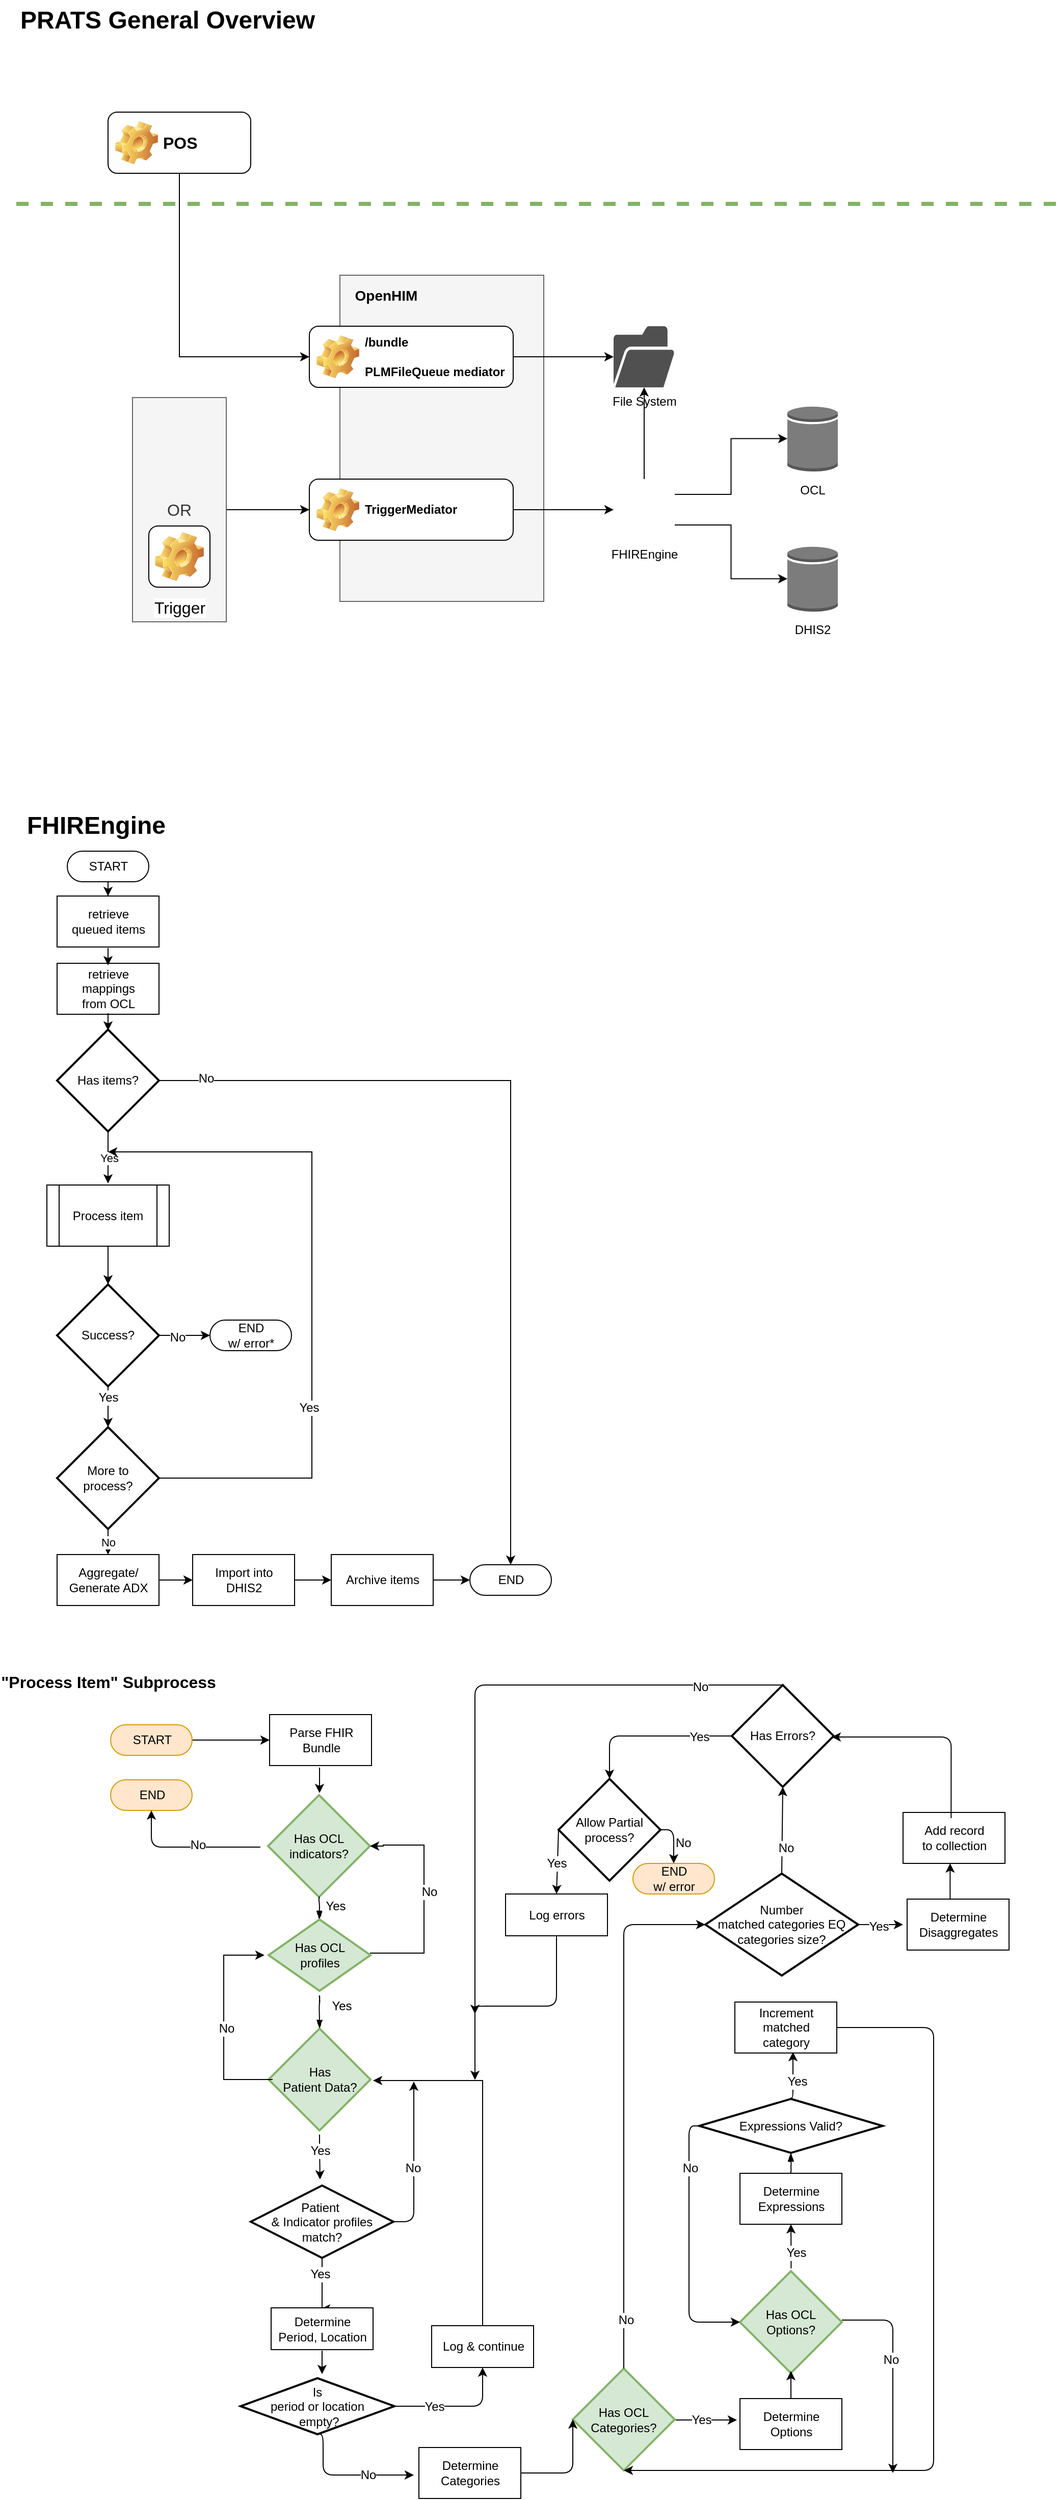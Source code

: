 <mxfile version="13.0.9" type="device"><diagram id="oeN7fhYB2D3eAJA1s5Ap" name="Page-1"><mxGraphModel dx="1186" dy="715" grid="1" gridSize="10" guides="1" tooltips="1" connect="1" arrows="1" fold="1" page="1" pageScale="1" pageWidth="1100" pageHeight="850" math="0" shadow="0"><root><mxCell id="0"/><mxCell id="1" parent="0"/><mxCell id="KAygSRF40r99ajZYAw9P-105" style="edgeStyle=orthogonalEdgeStyle;rounded=0;orthogonalLoop=1;jettySize=auto;html=1;entryX=0;entryY=0.5;entryDx=0;entryDy=0;strokeWidth=1;fontSize=16;" parent="1" source="KAygSRF40r99ajZYAw9P-101" target="KAygSRF40r99ajZYAw9P-11" edge="1"><mxGeometry relative="1" as="geometry"/></mxCell><mxCell id="KAygSRF40r99ajZYAw9P-101" value="OR" style="rounded=0;whiteSpace=wrap;html=1;fontSize=16;fillColor=#f5f5f5;strokeColor=#666666;fontColor=#333333;" parent="1" vertex="1"><mxGeometry x="154" y="470" width="92" height="220" as="geometry"/></mxCell><mxCell id="KAygSRF40r99ajZYAw9P-1" value="" style="endArrow=none;dashed=1;html=1;strokeWidth=4;fillColor=#d5e8d4;strokeColor=#82b366;" parent="1" edge="1"><mxGeometry width="50" height="50" relative="1" as="geometry"><mxPoint x="40" y="280" as="sourcePoint"/><mxPoint x="1060" y="280" as="targetPoint"/></mxGeometry></mxCell><mxCell id="KAygSRF40r99ajZYAw9P-106" style="edgeStyle=orthogonalEdgeStyle;rounded=0;orthogonalLoop=1;jettySize=auto;html=1;entryX=0;entryY=0.5;entryDx=0;entryDy=0;strokeWidth=1;fontSize=16;exitX=0.5;exitY=1;exitDx=0;exitDy=0;" parent="1" source="KAygSRF40r99ajZYAw9P-115" target="KAygSRF40r99ajZYAw9P-6" edge="1"><mxGeometry relative="1" as="geometry"><mxPoint x="200" y="230" as="sourcePoint"/></mxGeometry></mxCell><mxCell id="KAygSRF40r99ajZYAw9P-3" value="" style="rounded=0;whiteSpace=wrap;html=1;fillColor=#f5f5f5;strokeColor=#666666;fontColor=#333333;" parent="1" vertex="1"><mxGeometry x="357.5" y="350" width="200" height="320" as="geometry"/></mxCell><mxCell id="KAygSRF40r99ajZYAw9P-5" value="File System" style="pointerEvents=1;shadow=0;dashed=0;html=1;strokeColor=none;fillColor=#505050;labelPosition=center;verticalLabelPosition=bottom;verticalAlign=top;outlineConnect=0;align=center;shape=mxgraph.office.concepts.folder_open;" parent="1" vertex="1"><mxGeometry x="626" y="400" width="60" height="60" as="geometry"/></mxCell><mxCell id="KAygSRF40r99ajZYAw9P-107" style="edgeStyle=orthogonalEdgeStyle;rounded=0;orthogonalLoop=1;jettySize=auto;html=1;strokeWidth=1;fontSize=16;" parent="1" source="KAygSRF40r99ajZYAw9P-6" target="KAygSRF40r99ajZYAw9P-5" edge="1"><mxGeometry relative="1" as="geometry"/></mxCell><mxCell id="KAygSRF40r99ajZYAw9P-6" value="/bundle&lt;br&gt;&lt;br&gt;PLMFileQueue mediator&lt;br&gt;" style="label;whiteSpace=wrap;html=1;image=img/clipart/Gear_128x128.png" parent="1" vertex="1"><mxGeometry x="327.5" y="400" width="200" height="60" as="geometry"/></mxCell><mxCell id="KAygSRF40r99ajZYAw9P-10" value="&lt;b&gt;&lt;font style=&quot;font-size: 14px&quot;&gt;OpenHIM&lt;/font&gt;&lt;/b&gt;" style="text;html=1;strokeColor=none;fillColor=none;align=center;verticalAlign=middle;whiteSpace=wrap;rounded=0;" parent="1" vertex="1"><mxGeometry x="357.5" y="360" width="90" height="20" as="geometry"/></mxCell><mxCell id="KAygSRF40r99ajZYAw9P-108" style="edgeStyle=orthogonalEdgeStyle;rounded=0;orthogonalLoop=1;jettySize=auto;html=1;entryX=0;entryY=0.5;entryDx=0;entryDy=0;strokeWidth=1;fontSize=16;" parent="1" source="KAygSRF40r99ajZYAw9P-11" target="KAygSRF40r99ajZYAw9P-17" edge="1"><mxGeometry relative="1" as="geometry"/></mxCell><mxCell id="KAygSRF40r99ajZYAw9P-11" value="TriggerMediator" style="label;whiteSpace=wrap;html=1;image=img/clipart/Gear_128x128.png" parent="1" vertex="1"><mxGeometry x="327.5" y="550" width="200" height="60" as="geometry"/></mxCell><mxCell id="KAygSRF40r99ajZYAw9P-12" value="" style="shape=image;html=1;verticalAlign=top;verticalLabelPosition=bottom;labelBackgroundColor=#ffffff;imageAspect=0;aspect=fixed;image=https://cdn3.iconfinder.com/data/icons/faticons/32/user-01-128.png" parent="1" vertex="1"><mxGeometry x="170" y="490" width="60" height="60" as="geometry"/></mxCell><mxCell id="KAygSRF40r99ajZYAw9P-20" style="edgeStyle=orthogonalEdgeStyle;rounded=0;orthogonalLoop=1;jettySize=auto;html=1;entryX=0;entryY=0.5;entryDx=0;entryDy=0;entryPerimeter=0;strokeWidth=1;exitX=1;exitY=0.75;exitDx=0;exitDy=0;" parent="1" source="KAygSRF40r99ajZYAw9P-17" target="KAygSRF40r99ajZYAw9P-109" edge="1"><mxGeometry relative="1" as="geometry"><mxPoint x="746" y="640" as="targetPoint"/></mxGeometry></mxCell><mxCell id="KAygSRF40r99ajZYAw9P-21" style="edgeStyle=orthogonalEdgeStyle;rounded=0;orthogonalLoop=1;jettySize=auto;html=1;exitX=1;exitY=0.25;exitDx=0;exitDy=0;entryX=0;entryY=0.5;entryDx=0;entryDy=0;strokeWidth=1;entryPerimeter=0;" parent="1" source="KAygSRF40r99ajZYAw9P-17" target="KAygSRF40r99ajZYAw9P-110" edge="1"><mxGeometry relative="1" as="geometry"><mxPoint x="746" y="510" as="targetPoint"/></mxGeometry></mxCell><mxCell id="KAygSRF40r99ajZYAw9P-17" value="FHIREngine" style="shape=image;html=1;verticalAlign=top;verticalLabelPosition=bottom;labelBackgroundColor=#ffffff;imageAspect=0;aspect=fixed;image=https://cdn3.iconfinder.com/data/icons/file-extension-vol-1/48/Jar_file_extension_executable-128.png" parent="1" vertex="1"><mxGeometry x="626" y="550" width="60" height="60" as="geometry"/></mxCell><mxCell id="KAygSRF40r99ajZYAw9P-18" value="" style="endArrow=classic;html=1;strokeWidth=1;exitX=0.5;exitY=0;exitDx=0;exitDy=0;" parent="1" source="KAygSRF40r99ajZYAw9P-17" target="KAygSRF40r99ajZYAw9P-5" edge="1"><mxGeometry width="50" height="50" relative="1" as="geometry"><mxPoint x="636" y="790" as="sourcePoint"/><mxPoint x="686" y="740" as="targetPoint"/></mxGeometry></mxCell><mxCell id="KAygSRF40r99ajZYAw9P-22" value="FHIREngine" style="text;strokeColor=none;fillColor=none;html=1;fontSize=24;fontStyle=1;verticalAlign=middle;align=center;" parent="1" vertex="1"><mxGeometry x="67.5" y="870" width="100" height="40" as="geometry"/></mxCell><mxCell id="KAygSRF40r99ajZYAw9P-23" value="PRATS General Overview" style="text;strokeColor=none;fillColor=none;html=1;fontSize=24;fontStyle=1;verticalAlign=middle;align=center;" parent="1" vertex="1"><mxGeometry x="36" y="80" width="304" height="40" as="geometry"/></mxCell><mxCell id="KAygSRF40r99ajZYAw9P-27" value="END" style="html=1;dashed=0;whitespace=wrap;shape=mxgraph.dfd.start" parent="1" vertex="1"><mxGeometry x="485" y="1615" width="80" height="30" as="geometry"/></mxCell><mxCell id="KAygSRF40r99ajZYAw9P-32" style="edgeStyle=orthogonalEdgeStyle;rounded=0;orthogonalLoop=1;jettySize=auto;html=1;entryX=0.5;entryY=0;entryDx=0;entryDy=0;strokeWidth=1;" parent="1" source="KAygSRF40r99ajZYAw9P-28" target="KAygSRF40r99ajZYAw9P-29" edge="1"><mxGeometry relative="1" as="geometry"/></mxCell><mxCell id="KAygSRF40r99ajZYAw9P-28" value="START" style="html=1;dashed=0;whitespace=wrap;shape=mxgraph.dfd.start" parent="1" vertex="1"><mxGeometry x="90" y="915" width="80" height="30" as="geometry"/></mxCell><mxCell id="KAygSRF40r99ajZYAw9P-29" value="retrieve&lt;br&gt;queued items" style="html=1;dashed=0;whitespace=wrap;" parent="1" vertex="1"><mxGeometry x="80" y="959" width="100" height="50" as="geometry"/></mxCell><mxCell id="KAygSRF40r99ajZYAw9P-38" value="Yes" style="edgeStyle=orthogonalEdgeStyle;rounded=0;orthogonalLoop=1;jettySize=auto;html=1;strokeWidth=1;" parent="1" source="KAygSRF40r99ajZYAw9P-33" edge="1"><mxGeometry relative="1" as="geometry"><mxPoint x="130" y="1241" as="targetPoint"/></mxGeometry></mxCell><mxCell id="KAygSRF40r99ajZYAw9P-52" style="edgeStyle=orthogonalEdgeStyle;rounded=0;orthogonalLoop=1;jettySize=auto;html=1;entryX=0.5;entryY=0.5;entryDx=0;entryDy=-15;entryPerimeter=0;strokeWidth=1;" parent="1" source="KAygSRF40r99ajZYAw9P-33" target="KAygSRF40r99ajZYAw9P-27" edge="1"><mxGeometry relative="1" as="geometry"/></mxCell><mxCell id="KAygSRF40r99ajZYAw9P-53" value="No" style="text;html=1;resizable=0;points=[];align=center;verticalAlign=middle;labelBackgroundColor=#ffffff;" parent="KAygSRF40r99ajZYAw9P-52" vertex="1" connectable="0"><mxGeometry x="-0.888" y="2" relative="1" as="geometry"><mxPoint as="offset"/></mxGeometry></mxCell><mxCell id="KAygSRF40r99ajZYAw9P-33" value="Has items?" style="strokeWidth=2;html=1;shape=mxgraph.flowchart.decision;whiteSpace=wrap;" parent="1" vertex="1"><mxGeometry x="80" y="1090" width="100" height="100" as="geometry"/></mxCell><mxCell id="KAygSRF40r99ajZYAw9P-48" style="edgeStyle=orthogonalEdgeStyle;rounded=0;orthogonalLoop=1;jettySize=auto;html=1;entryX=0.5;entryY=0;entryDx=0;entryDy=0;entryPerimeter=0;strokeWidth=1;" parent="1" source="KAygSRF40r99ajZYAw9P-35" target="KAygSRF40r99ajZYAw9P-46" edge="1"><mxGeometry relative="1" as="geometry"/></mxCell><mxCell id="KAygSRF40r99ajZYAw9P-35" value="Process item" style="shape=process;whiteSpace=wrap;html=1;backgroundOutline=1;" parent="1" vertex="1"><mxGeometry x="70" y="1242.5" width="120" height="60" as="geometry"/></mxCell><mxCell id="KAygSRF40r99ajZYAw9P-50" style="edgeStyle=orthogonalEdgeStyle;rounded=0;orthogonalLoop=1;jettySize=auto;html=1;strokeWidth=1;" parent="1" source="KAygSRF40r99ajZYAw9P-45" edge="1"><mxGeometry relative="1" as="geometry"><mxPoint x="130" y="1210" as="targetPoint"/><Array as="points"><mxPoint x="330" y="1530"/><mxPoint x="330" y="1210"/></Array></mxGeometry></mxCell><mxCell id="KAygSRF40r99ajZYAw9P-57" value="Yes" style="text;html=1;resizable=0;points=[];align=center;verticalAlign=middle;labelBackgroundColor=#ffffff;" parent="KAygSRF40r99ajZYAw9P-50" vertex="1" connectable="0"><mxGeometry x="-0.561" y="69" relative="1" as="geometry"><mxPoint as="offset"/></mxGeometry></mxCell><mxCell id="KAygSRF40r99ajZYAw9P-60" value="No" style="edgeStyle=orthogonalEdgeStyle;rounded=0;orthogonalLoop=1;jettySize=auto;html=1;entryX=0.5;entryY=0;entryDx=0;entryDy=0;strokeWidth=1;" parent="1" source="KAygSRF40r99ajZYAw9P-45" target="KAygSRF40r99ajZYAw9P-59" edge="1"><mxGeometry relative="1" as="geometry"/></mxCell><mxCell id="KAygSRF40r99ajZYAw9P-45" value="More to&lt;br&gt;process?" style="strokeWidth=2;html=1;shape=mxgraph.flowchart.decision;whiteSpace=wrap;" parent="1" vertex="1"><mxGeometry x="80" y="1480" width="100" height="100" as="geometry"/></mxCell><mxCell id="KAygSRF40r99ajZYAw9P-49" style="edgeStyle=orthogonalEdgeStyle;rounded=0;orthogonalLoop=1;jettySize=auto;html=1;entryX=0.5;entryY=0;entryDx=0;entryDy=0;entryPerimeter=0;strokeWidth=1;" parent="1" source="KAygSRF40r99ajZYAw9P-46" target="KAygSRF40r99ajZYAw9P-45" edge="1"><mxGeometry relative="1" as="geometry"/></mxCell><mxCell id="KAygSRF40r99ajZYAw9P-51" value="Yes" style="text;html=1;resizable=0;points=[];align=center;verticalAlign=middle;labelBackgroundColor=#ffffff;" parent="KAygSRF40r99ajZYAw9P-49" vertex="1" connectable="0"><mxGeometry x="-0.45" relative="1" as="geometry"><mxPoint as="offset"/></mxGeometry></mxCell><mxCell id="KAygSRF40r99ajZYAw9P-55" style="edgeStyle=orthogonalEdgeStyle;rounded=0;orthogonalLoop=1;jettySize=auto;html=1;strokeWidth=1;entryX=0;entryY=0.5;entryDx=0;entryDy=0;entryPerimeter=0;" parent="1" source="KAygSRF40r99ajZYAw9P-46" target="KAygSRF40r99ajZYAw9P-54" edge="1"><mxGeometry relative="1" as="geometry"><mxPoint x="210" y="1390" as="targetPoint"/></mxGeometry></mxCell><mxCell id="KAygSRF40r99ajZYAw9P-56" value="No" style="text;html=1;resizable=0;points=[];align=center;verticalAlign=middle;labelBackgroundColor=#ffffff;" parent="KAygSRF40r99ajZYAw9P-55" vertex="1" connectable="0"><mxGeometry x="-0.3" y="-2" relative="1" as="geometry"><mxPoint as="offset"/></mxGeometry></mxCell><mxCell id="KAygSRF40r99ajZYAw9P-46" value="Success?" style="strokeWidth=2;html=1;shape=mxgraph.flowchart.decision;whiteSpace=wrap;" parent="1" vertex="1"><mxGeometry x="80" y="1340" width="100" height="100" as="geometry"/></mxCell><mxCell id="KAygSRF40r99ajZYAw9P-54" value="END&lt;br&gt;w/ error*&lt;br&gt;" style="html=1;dashed=0;whitespace=wrap;shape=mxgraph.dfd.start" parent="1" vertex="1"><mxGeometry x="230" y="1375" width="80" height="30" as="geometry"/></mxCell><mxCell id="KAygSRF40r99ajZYAw9P-63" style="edgeStyle=orthogonalEdgeStyle;rounded=0;orthogonalLoop=1;jettySize=auto;html=1;entryX=0;entryY=0.5;entryDx=0;entryDy=0;strokeWidth=1;" parent="1" source="KAygSRF40r99ajZYAw9P-59" target="KAygSRF40r99ajZYAw9P-62" edge="1"><mxGeometry relative="1" as="geometry"/></mxCell><mxCell id="KAygSRF40r99ajZYAw9P-59" value="Aggregate/&lt;br&gt;Generate ADX&lt;br&gt;" style="html=1;dashed=0;whitespace=wrap;" parent="1" vertex="1"><mxGeometry x="80" y="1605" width="100" height="50" as="geometry"/></mxCell><mxCell id="KAygSRF40r99ajZYAw9P-66" style="edgeStyle=orthogonalEdgeStyle;rounded=0;orthogonalLoop=1;jettySize=auto;html=1;entryX=0;entryY=0.5;entryDx=0;entryDy=0;strokeWidth=1;" parent="1" source="KAygSRF40r99ajZYAw9P-62" target="KAygSRF40r99ajZYAw9P-65" edge="1"><mxGeometry relative="1" as="geometry"/></mxCell><mxCell id="KAygSRF40r99ajZYAw9P-62" value="Import into&lt;br&gt;DHIS2&lt;br&gt;" style="html=1;dashed=0;whitespace=wrap;" parent="1" vertex="1"><mxGeometry x="213" y="1605" width="100" height="50" as="geometry"/></mxCell><mxCell id="KAygSRF40r99ajZYAw9P-67" style="edgeStyle=orthogonalEdgeStyle;rounded=0;orthogonalLoop=1;jettySize=auto;html=1;entryX=0;entryY=0.5;entryDx=0;entryDy=0;entryPerimeter=0;strokeWidth=1;" parent="1" source="KAygSRF40r99ajZYAw9P-65" target="KAygSRF40r99ajZYAw9P-27" edge="1"><mxGeometry relative="1" as="geometry"/></mxCell><mxCell id="KAygSRF40r99ajZYAw9P-65" value="Archive items&lt;br&gt;" style="html=1;dashed=0;whitespace=wrap;" parent="1" vertex="1"><mxGeometry x="349" y="1605" width="100" height="50" as="geometry"/></mxCell><mxCell id="KAygSRF40r99ajZYAw9P-100" value="Trigger" style="icon;html=1;image=img/clipart/Gear_128x128.png;fontSize=16;" parent="1" vertex="1"><mxGeometry x="170" y="596" width="60" height="60" as="geometry"/></mxCell><mxCell id="KAygSRF40r99ajZYAw9P-109" value="&lt;font style=&quot;font-size: 12px&quot;&gt;DHIS2&lt;/font&gt;" style="outlineConnect=0;dashed=0;verticalLabelPosition=bottom;verticalAlign=top;align=center;html=1;shape=mxgraph.aws3.generic_database;fillColor=#7D7C7C;gradientColor=none;fontSize=16;" parent="1" vertex="1"><mxGeometry x="796.5" y="615.5" width="49.5" height="64.5" as="geometry"/></mxCell><mxCell id="KAygSRF40r99ajZYAw9P-110" value="&lt;font style=&quot;font-size: 12px&quot;&gt;OCL&lt;/font&gt;" style="outlineConnect=0;dashed=0;verticalLabelPosition=bottom;verticalAlign=top;align=center;html=1;shape=mxgraph.aws3.generic_database;fillColor=#7D7C7C;gradientColor=none;fontSize=16;" parent="1" vertex="1"><mxGeometry x="796.5" y="478" width="49.5" height="64.5" as="geometry"/></mxCell><mxCell id="KAygSRF40r99ajZYAw9P-115" value="POS" style="label;whiteSpace=wrap;html=1;image=img/clipart/Gear_128x128.png;fontSize=16;" parent="1" vertex="1"><mxGeometry x="130" y="190" width="140" height="60" as="geometry"/></mxCell><mxCell id="0KThRgGNE-55aabOcguZ-1" value="retrieve &lt;br&gt;mappings &lt;br&gt;from OCL" style="html=1;dashed=0;whitespace=wrap;" parent="1" vertex="1"><mxGeometry x="80" y="1025" width="100" height="50" as="geometry"/></mxCell><mxCell id="0KThRgGNE-55aabOcguZ-2" style="edgeStyle=orthogonalEdgeStyle;rounded=0;orthogonalLoop=1;jettySize=auto;html=1;entryX=0.5;entryY=0;entryDx=0;entryDy=0;strokeWidth=1;" parent="1" edge="1"><mxGeometry relative="1" as="geometry"><mxPoint x="130" y="1010" as="sourcePoint"/><mxPoint x="130" y="1027" as="targetPoint"/></mxGeometry></mxCell><mxCell id="0KThRgGNE-55aabOcguZ-8" style="edgeStyle=orthogonalEdgeStyle;rounded=0;orthogonalLoop=1;jettySize=auto;html=1;entryX=0.5;entryY=0;entryDx=0;entryDy=0;strokeWidth=1;" parent="1" edge="1"><mxGeometry relative="1" as="geometry"><mxPoint x="130" y="1074" as="sourcePoint"/><mxPoint x="130" y="1091" as="targetPoint"/></mxGeometry></mxCell><mxCell id="0KThRgGNE-55aabOcguZ-167" style="edgeStyle=orthogonalEdgeStyle;rounded=0;orthogonalLoop=1;jettySize=auto;html=1;strokeWidth=1;" parent="1" edge="1"><mxGeometry relative="1" as="geometry"><mxPoint x="337.5" y="2174" as="sourcePoint"/><mxPoint x="338" y="2218" as="targetPoint"/><Array as="points"><mxPoint x="338" y="2188"/><mxPoint x="338" y="2188"/></Array></mxGeometry></mxCell><mxCell id="0KThRgGNE-55aabOcguZ-168" value="Yes" style="text;html=1;resizable=0;points=[];align=center;verticalAlign=middle;labelBackgroundColor=#ffffff;" parent="0KThRgGNE-55aabOcguZ-167" vertex="1" connectable="0"><mxGeometry x="-0.45" relative="1" as="geometry"><mxPoint y="4" as="offset"/></mxGeometry></mxCell><mxCell id="0KThRgGNE-55aabOcguZ-169" value="Patient&amp;nbsp;&lt;br&gt;&amp;amp; Indicator&amp;nbsp;profiles &lt;br&gt;match?" style="strokeWidth=2;html=1;shape=mxgraph.flowchart.decision;whiteSpace=wrap;" parent="1" vertex="1"><mxGeometry x="270" y="2224" width="140" height="71" as="geometry"/></mxCell><mxCell id="0KThRgGNE-55aabOcguZ-170" style="edgeStyle=orthogonalEdgeStyle;rounded=0;orthogonalLoop=1;jettySize=auto;html=1;strokeWidth=1;exitX=0.5;exitY=1;exitDx=0;exitDy=0;exitPerimeter=0;" parent="1" source="0KThRgGNE-55aabOcguZ-169" edge="1"><mxGeometry relative="1" as="geometry"><mxPoint x="339" y="2316" as="sourcePoint"/><mxPoint x="339" y="2345" as="targetPoint"/><Array as="points"><mxPoint x="340" y="2345"/></Array></mxGeometry></mxCell><mxCell id="0KThRgGNE-55aabOcguZ-171" value="Yes" style="text;html=1;resizable=0;points=[];align=center;verticalAlign=middle;labelBackgroundColor=#ffffff;" parent="0KThRgGNE-55aabOcguZ-170" vertex="1" connectable="0"><mxGeometry x="-0.45" relative="1" as="geometry"><mxPoint x="-2.5" y="2" as="offset"/></mxGeometry></mxCell><mxCell id="0KThRgGNE-55aabOcguZ-172" value="" style="edgeStyle=elbowEdgeStyle;elbow=horizontal;endArrow=classic;html=1;exitX=1;exitY=0.5;exitDx=0;exitDy=0;exitPerimeter=0;" parent="1" source="0KThRgGNE-55aabOcguZ-169" edge="1"><mxGeometry width="50" height="50" relative="1" as="geometry"><mxPoint x="390" y="2267" as="sourcePoint"/><mxPoint x="430" y="2122" as="targetPoint"/><Array as="points"><mxPoint x="430" y="2218"/><mxPoint x="220" y="2198"/></Array></mxGeometry></mxCell><mxCell id="0KThRgGNE-55aabOcguZ-174" style="edgeStyle=orthogonalEdgeStyle;rounded=0;orthogonalLoop=1;jettySize=auto;html=1;exitX=0.5;exitY=0;exitDx=0;exitDy=0;" parent="1" source="0KThRgGNE-55aabOcguZ-186" edge="1"><mxGeometry relative="1" as="geometry"><mxPoint x="390" y="2121" as="targetPoint"/><mxPoint x="178" y="2277" as="sourcePoint"/><Array as="points"><mxPoint x="498" y="2121"/></Array></mxGeometry></mxCell><mxCell id="0KThRgGNE-55aabOcguZ-175" value="Is &lt;br&gt;period or&amp;nbsp;location&lt;br&gt;&amp;nbsp;empty?" style="strokeWidth=2;html=1;shape=mxgraph.flowchart.decision;whiteSpace=wrap;" parent="1" vertex="1"><mxGeometry x="260" y="2413" width="151" height="55" as="geometry"/></mxCell><mxCell id="0KThRgGNE-55aabOcguZ-184" value="Determine&lt;br&gt;Period, Location" style="html=1;dashed=0;whitespace=wrap;" parent="1" vertex="1"><mxGeometry x="290" y="2344" width="100" height="41" as="geometry"/></mxCell><mxCell id="0KThRgGNE-55aabOcguZ-185" style="edgeStyle=orthogonalEdgeStyle;rounded=0;orthogonalLoop=1;jettySize=auto;html=1;strokeWidth=1;" parent="1" edge="1"><mxGeometry relative="1" as="geometry"><mxPoint x="340" y="2386" as="sourcePoint"/><mxPoint x="340" y="2409" as="targetPoint"/><Array as="points"><mxPoint x="340" y="2409"/><mxPoint x="340" y="2409"/></Array></mxGeometry></mxCell><mxCell id="0KThRgGNE-55aabOcguZ-186" value="Log &amp;amp; continue" style="html=1;dashed=0;whitespace=wrap;" parent="1" vertex="1"><mxGeometry x="447.5" y="2361.5" width="100" height="41" as="geometry"/></mxCell><mxCell id="0KThRgGNE-55aabOcguZ-188" value="Determine&lt;br&gt;Categories" style="html=1;dashed=0;whitespace=wrap;" parent="1" vertex="1"><mxGeometry x="435" y="2481" width="100" height="50" as="geometry"/></mxCell><mxCell id="0KThRgGNE-55aabOcguZ-190" value="Has OCL&lt;br&gt;Categories?" style="strokeWidth=2;html=1;shape=mxgraph.flowchart.decision;whiteSpace=wrap;fillColor=#d5e8d4;strokeColor=#82b366;" parent="1" vertex="1"><mxGeometry x="586" y="2403.5" width="100" height="100" as="geometry"/></mxCell><mxCell id="0KThRgGNE-55aabOcguZ-191" value="Determine&lt;br&gt;Options" style="html=1;dashed=0;whitespace=wrap;" parent="1" vertex="1"><mxGeometry x="750" y="2433" width="100" height="50" as="geometry"/></mxCell><mxCell id="0KThRgGNE-55aabOcguZ-192" value="Has OCL&lt;br&gt;Options?" style="strokeWidth=2;html=1;shape=mxgraph.flowchart.decision;whiteSpace=wrap;fillColor=#d5e8d4;strokeColor=#82b366;" parent="1" vertex="1"><mxGeometry x="750" y="2308" width="100" height="100" as="geometry"/></mxCell><mxCell id="0KThRgGNE-55aabOcguZ-193" value="Determine&lt;br&gt;Expressions" style="html=1;dashed=0;whitespace=wrap;" parent="1" vertex="1"><mxGeometry x="750" y="2212" width="100" height="50" as="geometry"/></mxCell><mxCell id="0KThRgGNE-55aabOcguZ-194" value="Expressions Valid?" style="strokeWidth=2;html=1;shape=mxgraph.flowchart.decision;whiteSpace=wrap;" parent="1" vertex="1"><mxGeometry x="710" y="2139" width="180" height="53" as="geometry"/></mxCell><mxCell id="0KThRgGNE-55aabOcguZ-195" value="Increment &lt;br&gt;matched &lt;br&gt;category" style="html=1;dashed=0;whitespace=wrap;" parent="1" vertex="1"><mxGeometry x="745" y="2044" width="100" height="50" as="geometry"/></mxCell><mxCell id="0KThRgGNE-55aabOcguZ-196" value="Number &lt;br&gt;matched categories EQ categories size?" style="strokeWidth=2;html=1;shape=mxgraph.flowchart.decision;whiteSpace=wrap;" parent="1" vertex="1"><mxGeometry x="716" y="1918" width="150" height="100" as="geometry"/></mxCell><mxCell id="0KThRgGNE-55aabOcguZ-197" value="Add record &lt;br&gt;to collection" style="html=1;dashed=0;whitespace=wrap;" parent="1" vertex="1"><mxGeometry x="910" y="1858" width="100" height="50" as="geometry"/></mxCell><mxCell id="0KThRgGNE-55aabOcguZ-200" style="edgeStyle=orthogonalEdgeStyle;rounded=0;orthogonalLoop=1;jettySize=auto;html=1;entryX=0;entryY=0.5;entryDx=0;entryDy=0;strokeWidth=1;" parent="1" edge="1"><mxGeometry relative="1" as="geometry"><mxPoint x="687" y="2454" as="sourcePoint"/><mxPoint x="747" y="2454" as="targetPoint"/></mxGeometry></mxCell><mxCell id="0KThRgGNE-55aabOcguZ-202" value="" style="edgeStyle=elbowEdgeStyle;elbow=horizontal;endArrow=classic;html=1;strokeWidth=1;exitX=0.5;exitY=0;exitDx=0;exitDy=0;exitPerimeter=0;entryX=0;entryY=0.5;entryDx=0;entryDy=0;entryPerimeter=0;" parent="1" source="0KThRgGNE-55aabOcguZ-190" target="0KThRgGNE-55aabOcguZ-196" edge="1"><mxGeometry width="50" height="50" relative="1" as="geometry"><mxPoint x="-340" y="2618" as="sourcePoint"/><mxPoint x="710" y="1978" as="targetPoint"/><Array as="points"><mxPoint x="636" y="2198"/></Array></mxGeometry></mxCell><mxCell id="0KThRgGNE-55aabOcguZ-204" style="edgeStyle=orthogonalEdgeStyle;rounded=0;orthogonalLoop=1;jettySize=auto;html=1;strokeWidth=1;exitX=0.5;exitY=0;exitDx=0;exitDy=0;" parent="1" source="0KThRgGNE-55aabOcguZ-191" edge="1"><mxGeometry relative="1" as="geometry"><mxPoint x="930" y="2378" as="sourcePoint"/><mxPoint x="800" y="2406" as="targetPoint"/></mxGeometry></mxCell><mxCell id="0KThRgGNE-55aabOcguZ-205" style="edgeStyle=orthogonalEdgeStyle;rounded=0;orthogonalLoop=1;jettySize=auto;html=1;strokeWidth=1;exitX=0.379;exitY=1.265;exitDx=0;exitDy=0;entryX=0.5;entryY=1;entryDx=0;entryDy=0;exitPerimeter=0;" parent="1" source="0KThRgGNE-55aabOcguZ-208" target="0KThRgGNE-55aabOcguZ-193" edge="1"><mxGeometry relative="1" as="geometry"><mxPoint x="800" y="2306" as="sourcePoint"/><mxPoint x="800" y="2279" as="targetPoint"/><Array as="points"><mxPoint x="800" y="2290"/><mxPoint x="800" y="2290"/></Array></mxGeometry></mxCell><mxCell id="WCiM1_rZkT4yBvUmxP0T-35" value="" style="edgeStyle=orthogonalEdgeStyle;rounded=0;orthogonalLoop=1;jettySize=auto;html=1;labelBackgroundColor=#ffffff;fontColor=#000000;" parent="1" edge="1"><mxGeometry relative="1" as="geometry"><mxPoint x="959.706" y="1943" as="sourcePoint"/><mxPoint x="956.176" y="1908" as="targetPoint"/></mxGeometry></mxCell><mxCell id="0KThRgGNE-55aabOcguZ-206" value="Determine&lt;br&gt;Disaggregates&lt;br&gt;" style="html=1;dashed=0;whitespace=wrap;" parent="1" vertex="1"><mxGeometry x="914" y="1943" width="100" height="50" as="geometry"/></mxCell><mxCell id="0KThRgGNE-55aabOcguZ-208" value="Yes" style="text;html=1;resizable=0;autosize=1;align=center;verticalAlign=middle;points=[];fillColor=none;strokeColor=none;rounded=0;labelBackgroundColor=#ffffff;" parent="1" vertex="1"><mxGeometry x="785" y="2280" width="40" height="20" as="geometry"/></mxCell><mxCell id="0KThRgGNE-55aabOcguZ-209" value="" style="edgeStyle=elbowEdgeStyle;elbow=horizontal;endArrow=classic;html=1;strokeWidth=1;exitX=1;exitY=0.5;exitDx=0;exitDy=0;exitPerimeter=0;" parent="1" source="0KThRgGNE-55aabOcguZ-196" edge="1"><mxGeometry width="50" height="50" relative="1" as="geometry"><mxPoint x="-130" y="2718" as="sourcePoint"/><mxPoint x="910" y="1968" as="targetPoint"/><Array as="points"><mxPoint x="900" y="1958"/></Array></mxGeometry></mxCell><mxCell id="0KThRgGNE-55aabOcguZ-211" value="" style="edgeStyle=elbowEdgeStyle;elbow=horizontal;endArrow=classic;html=1;strokeWidth=1;exitX=1;exitY=0.5;exitDx=0;exitDy=0;entryX=0.5;entryY=1;entryDx=0;entryDy=0;entryPerimeter=0;" parent="1" source="0KThRgGNE-55aabOcguZ-195" target="0KThRgGNE-55aabOcguZ-190" edge="1"><mxGeometry width="50" height="50" relative="1" as="geometry"><mxPoint x="-130" y="2718" as="sourcePoint"/><mxPoint x="-80" y="2668" as="targetPoint"/><Array as="points"><mxPoint x="940" y="2278"/></Array></mxGeometry></mxCell><mxCell id="0KThRgGNE-55aabOcguZ-212" value="" style="edgeStyle=elbowEdgeStyle;elbow=horizontal;endArrow=classic;html=1;strokeWidth=1;" parent="1" edge="1"><mxGeometry width="50" height="50" relative="1" as="geometry"><mxPoint x="850" y="2356" as="sourcePoint"/><mxPoint x="900" y="2506" as="targetPoint"/><Array as="points"><mxPoint x="900" y="2356"/></Array></mxGeometry></mxCell><mxCell id="0KThRgGNE-55aabOcguZ-215" value="" style="rounded=0;comic=1;strokeWidth=1;endArrow=blockThin;html=1;fontFamily=Comic Sans MS;fontStyle=1;exitX=0.5;exitY=0;exitDx=0;exitDy=0;entryX=0.5;entryY=1;entryDx=0;entryDy=0;entryPerimeter=0;" parent="1" source="0KThRgGNE-55aabOcguZ-193" target="0KThRgGNE-55aabOcguZ-194" edge="1"><mxGeometry width="50" height="50" relative="1" as="geometry"><mxPoint x="-130" y="2718" as="sourcePoint"/><mxPoint x="-80" y="2668" as="targetPoint"/></mxGeometry></mxCell><mxCell id="0KThRgGNE-55aabOcguZ-216" value="" style="edgeStyle=segmentEdgeStyle;endArrow=classic;html=1;strokeWidth=1;entryX=0.57;entryY=0.98;entryDx=0;entryDy=0;entryPerimeter=0;" parent="1" target="0KThRgGNE-55aabOcguZ-195" edge="1"><mxGeometry width="50" height="50" relative="1" as="geometry"><mxPoint x="800" y="2138" as="sourcePoint"/><mxPoint x="-80" y="2668" as="targetPoint"/></mxGeometry></mxCell><mxCell id="0KThRgGNE-55aabOcguZ-218" value="No" style="text;html=1;resizable=0;autosize=1;align=center;verticalAlign=middle;points=[];fillColor=none;strokeColor=none;rounded=0;labelBackgroundColor=#ffffff;" parent="1" vertex="1"><mxGeometry x="413.5" y="2197" width="30" height="20" as="geometry"/></mxCell><mxCell id="0KThRgGNE-55aabOcguZ-221" value="" style="edgeStyle=segmentEdgeStyle;endArrow=classic;html=1;strokeWidth=1;exitX=1;exitY=0.5;exitDx=0;exitDy=0;exitPerimeter=0;entryX=0.5;entryY=1;entryDx=0;entryDy=0;" parent="1" source="0KThRgGNE-55aabOcguZ-175" target="0KThRgGNE-55aabOcguZ-186" edge="1"><mxGeometry width="50" height="50" relative="1" as="geometry"><mxPoint x="-110" y="2588" as="sourcePoint"/><mxPoint x="-60" y="2538" as="targetPoint"/></mxGeometry></mxCell><mxCell id="0KThRgGNE-55aabOcguZ-222" value="" style="edgeStyle=elbowEdgeStyle;elbow=horizontal;endArrow=classic;html=1;strokeWidth=1;exitX=0.5;exitY=1;exitDx=0;exitDy=0;exitPerimeter=0;" parent="1" source="0KThRgGNE-55aabOcguZ-175" edge="1"><mxGeometry width="50" height="50" relative="1" as="geometry"><mxPoint x="-110" y="2598" as="sourcePoint"/><mxPoint x="430" y="2508" as="targetPoint"/><Array as="points"><mxPoint x="341" y="2508"/></Array></mxGeometry></mxCell><mxCell id="0KThRgGNE-55aabOcguZ-223" value="" style="edgeStyle=segmentEdgeStyle;endArrow=classic;html=1;strokeWidth=1;exitX=1;exitY=0.5;exitDx=0;exitDy=0;entryX=0;entryY=0.5;entryDx=0;entryDy=0;entryPerimeter=0;" parent="1" source="0KThRgGNE-55aabOcguZ-188" target="0KThRgGNE-55aabOcguZ-190" edge="1"><mxGeometry width="50" height="50" relative="1" as="geometry"><mxPoint x="-110" y="2598" as="sourcePoint"/><mxPoint x="-60" y="2548" as="targetPoint"/></mxGeometry></mxCell><mxCell id="0KThRgGNE-55aabOcguZ-226" value="" style="edgeStyle=elbowEdgeStyle;elbow=horizontal;endArrow=classic;html=1;strokeWidth=1;exitX=0;exitY=0.5;exitDx=0;exitDy=0;exitPerimeter=0;entryX=0;entryY=0.5;entryDx=0;entryDy=0;entryPerimeter=0;" parent="1" source="0KThRgGNE-55aabOcguZ-194" target="0KThRgGNE-55aabOcguZ-192" edge="1"><mxGeometry width="50" height="50" relative="1" as="geometry"><mxPoint x="-10" y="2598" as="sourcePoint"/><mxPoint x="40" y="2548" as="targetPoint"/><Array as="points"><mxPoint x="700" y="2268"/></Array></mxGeometry></mxCell><mxCell id="0KThRgGNE-55aabOcguZ-227" value="No" style="text;html=1;resizable=0;autosize=1;align=center;verticalAlign=middle;points=[];fillColor=none;strokeColor=none;rounded=0;labelBackgroundColor=#ffffff;" parent="1" vertex="1"><mxGeometry x="686" y="2197" width="30" height="20" as="geometry"/></mxCell><mxCell id="0KThRgGNE-55aabOcguZ-232" value="Yes" style="text;html=1;resizable=0;autosize=1;align=center;verticalAlign=middle;points=[];fillColor=none;strokeColor=none;rounded=0;labelBackgroundColor=#ffffff;" parent="1" vertex="1"><mxGeometry x="865.5" y="1960" width="40" height="20" as="geometry"/></mxCell><mxCell id="WCiM1_rZkT4yBvUmxP0T-7" value="Has Errors?" style="strokeWidth=2;html=1;shape=mxgraph.flowchart.decision;whiteSpace=wrap;" parent="1" vertex="1"><mxGeometry x="742" y="1733" width="100" height="100" as="geometry"/></mxCell><mxCell id="WCiM1_rZkT4yBvUmxP0T-14" value="END&lt;br&gt;w/ error&lt;br&gt;" style="html=1;dashed=0;whitespace=wrap;shape=mxgraph.dfd.start;fillColor=#ffe6cc;strokeColor=#d79b00;" parent="1" vertex="1"><mxGeometry x="645" y="1908" width="80" height="30" as="geometry"/></mxCell><mxCell id="WCiM1_rZkT4yBvUmxP0T-15" value="Allow Partial process?" style="strokeWidth=2;html=1;shape=mxgraph.flowchart.decision;whiteSpace=wrap;" parent="1" vertex="1"><mxGeometry x="572" y="1825" width="100" height="100" as="geometry"/></mxCell><mxCell id="WCiM1_rZkT4yBvUmxP0T-16" value="" style="endArrow=classic;html=1;exitX=0.5;exitY=0;exitDx=0;exitDy=0;exitPerimeter=0;entryX=0.5;entryY=1;entryDx=0;entryDy=0;entryPerimeter=0;fontColor=#000000;labelBackgroundColor=#ffffff;" parent="1" source="0KThRgGNE-55aabOcguZ-196" target="WCiM1_rZkT4yBvUmxP0T-7" edge="1"><mxGeometry width="50" height="50" relative="1" as="geometry"><mxPoint x="-160" y="2008" as="sourcePoint"/><mxPoint x="-110" y="1958" as="targetPoint"/></mxGeometry></mxCell><mxCell id="WCiM1_rZkT4yBvUmxP0T-18" value="" style="edgeStyle=segmentEdgeStyle;endArrow=classic;html=1;exitX=0.5;exitY=0;exitDx=0;exitDy=0;" parent="1" edge="1"><mxGeometry width="50" height="50" relative="1" as="geometry"><mxPoint x="957.176" y="1863.647" as="sourcePoint"/><mxPoint x="840" y="1784" as="targetPoint"/><Array as="points"><mxPoint x="957" y="1784"/></Array></mxGeometry></mxCell><mxCell id="WCiM1_rZkT4yBvUmxP0T-20" value="" style="edgeStyle=segmentEdgeStyle;endArrow=classic;html=1;exitX=0.5;exitY=0;exitDx=0;exitDy=0;exitPerimeter=0;" parent="1" source="WCiM1_rZkT4yBvUmxP0T-7" edge="1"><mxGeometry width="50" height="50" relative="1" as="geometry"><mxPoint x="-250" y="2878" as="sourcePoint"/><mxPoint x="490" y="2120.353" as="targetPoint"/></mxGeometry></mxCell><mxCell id="WCiM1_rZkT4yBvUmxP0T-22" value="No" style="text;html=1;resizable=0;points=[];autosize=1;align=left;verticalAlign=top;spacingTop=-4;" parent="1" vertex="1"><mxGeometry x="685" y="1878" width="30" height="20" as="geometry"/></mxCell><mxCell id="WCiM1_rZkT4yBvUmxP0T-23" value="" style="edgeStyle=segmentEdgeStyle;endArrow=classic;html=1;exitX=1;exitY=0.5;exitDx=0;exitDy=0;exitPerimeter=0;entryX=0.5;entryY=0.5;entryDx=0;entryDy=-15;entryPerimeter=0;" parent="1" source="WCiM1_rZkT4yBvUmxP0T-15" target="WCiM1_rZkT4yBvUmxP0T-14" edge="1"><mxGeometry width="50" height="50" relative="1" as="geometry"><mxPoint x="-250" y="2878" as="sourcePoint"/><mxPoint x="600" y="1923.294" as="targetPoint"/></mxGeometry></mxCell><mxCell id="WCiM1_rZkT4yBvUmxP0T-24" value="" style="edgeStyle=segmentEdgeStyle;endArrow=classic;html=1;exitX=0.5;exitY=1;exitDx=0;exitDy=0;" parent="1" source="WCiM1_rZkT4yBvUmxP0T-27" edge="1"><mxGeometry width="50" height="50" relative="1" as="geometry"><mxPoint x="-260" y="2878" as="sourcePoint"/><mxPoint x="490" y="2055.647" as="targetPoint"/><Array as="points"><mxPoint x="570" y="2048"/><mxPoint x="490" y="2048"/></Array></mxGeometry></mxCell><mxCell id="WCiM1_rZkT4yBvUmxP0T-25" value="" style="edgeStyle=segmentEdgeStyle;endArrow=classic;html=1;exitX=0;exitY=0.5;exitDx=0;exitDy=0;exitPerimeter=0;entryX=0.5;entryY=0;entryDx=0;entryDy=0;entryPerimeter=0;" parent="1" source="WCiM1_rZkT4yBvUmxP0T-7" target="WCiM1_rZkT4yBvUmxP0T-15" edge="1"><mxGeometry width="50" height="50" relative="1" as="geometry"><mxPoint x="720" y="1788" as="sourcePoint"/><mxPoint x="620" y="1818" as="targetPoint"/></mxGeometry></mxCell><mxCell id="WCiM1_rZkT4yBvUmxP0T-26" value="Yes" style="text;html=1;resizable=0;autosize=1;align=center;verticalAlign=middle;points=[];fillColor=none;strokeColor=none;rounded=0;labelBackgroundColor=#ffffff;" parent="1" vertex="1"><mxGeometry x="690" y="1774" width="40" height="20" as="geometry"/></mxCell><mxCell id="WCiM1_rZkT4yBvUmxP0T-27" value="Log errors" style="html=1;dashed=0;whitespace=wrap;" parent="1" vertex="1"><mxGeometry x="520" y="1938" width="100" height="41" as="geometry"/></mxCell><mxCell id="WCiM1_rZkT4yBvUmxP0T-31" value="" style="endArrow=classic;html=1;exitX=0;exitY=0.5;exitDx=0;exitDy=0;exitPerimeter=0;entryX=0.5;entryY=0;entryDx=0;entryDy=0;" parent="1" source="WCiM1_rZkT4yBvUmxP0T-15" target="WCiM1_rZkT4yBvUmxP0T-27" edge="1"><mxGeometry width="50" height="50" relative="1" as="geometry"><mxPoint x="-320" y="2878" as="sourcePoint"/><mxPoint x="-270" y="2828" as="targetPoint"/></mxGeometry></mxCell><mxCell id="WCiM1_rZkT4yBvUmxP0T-32" value="Yes" style="text;html=1;resizable=0;autosize=1;align=center;verticalAlign=middle;points=[];fillColor=none;strokeColor=none;rounded=0;labelBackgroundColor=#ffffff;" parent="1" vertex="1"><mxGeometry x="550" y="1898" width="40" height="20" as="geometry"/></mxCell><mxCell id="WCiM1_rZkT4yBvUmxP0T-39" value="No" style="text;html=1;resizable=0;autosize=1;align=center;verticalAlign=middle;points=[];fillColor=none;strokeColor=none;rounded=0;labelBackgroundColor=#ffffff;" parent="1" vertex="1"><mxGeometry x="370" y="2498" width="30" height="20" as="geometry"/></mxCell><mxCell id="WCiM1_rZkT4yBvUmxP0T-40" value="No" style="text;html=1;resizable=0;autosize=1;align=center;verticalAlign=middle;points=[];fillColor=none;strokeColor=none;rounded=0;labelBackgroundColor=#ffffff;" parent="1" vertex="1"><mxGeometry x="623" y="2346" width="30" height="20" as="geometry"/></mxCell><mxCell id="WCiM1_rZkT4yBvUmxP0T-42" value="No" style="text;html=1;resizable=0;autosize=1;align=center;verticalAlign=middle;points=[];fillColor=none;strokeColor=none;rounded=0;labelBackgroundColor=#ffffff;" parent="1" vertex="1"><mxGeometry x="883" y="2385" width="30" height="20" as="geometry"/></mxCell><mxCell id="WCiM1_rZkT4yBvUmxP0T-43" value="No" style="text;html=1;resizable=0;autosize=1;align=center;verticalAlign=middle;points=[];fillColor=none;strokeColor=none;rounded=0;labelBackgroundColor=#ffffff;" parent="1" vertex="1"><mxGeometry x="696" y="1725" width="30" height="20" as="geometry"/></mxCell><mxCell id="WCiM1_rZkT4yBvUmxP0T-44" value="No" style="text;html=1;resizable=0;autosize=1;align=center;verticalAlign=middle;points=[];fillColor=none;strokeColor=none;rounded=0;labelBackgroundColor=#ffffff;" parent="1" vertex="1"><mxGeometry x="780" y="1883" width="30" height="20" as="geometry"/></mxCell><mxCell id="WCiM1_rZkT4yBvUmxP0T-45" value="Yes" style="text;html=1;resizable=0;autosize=1;align=center;verticalAlign=middle;points=[];fillColor=none;strokeColor=none;rounded=0;labelBackgroundColor=#ffffff;" parent="1" vertex="1"><mxGeometry x="430" y="2431" width="40" height="20" as="geometry"/></mxCell><mxCell id="WCiM1_rZkT4yBvUmxP0T-47" value="Yes" style="text;html=1;resizable=0;autosize=1;align=center;verticalAlign=middle;points=[];fillColor=none;strokeColor=none;rounded=0;labelBackgroundColor=#ffffff;" parent="1" vertex="1"><mxGeometry x="692" y="2444" width="40" height="20" as="geometry"/></mxCell><mxCell id="WCiM1_rZkT4yBvUmxP0T-48" value="Yes" style="text;html=1;resizable=0;autosize=1;align=center;verticalAlign=middle;points=[];fillColor=none;strokeColor=none;rounded=0;labelBackgroundColor=#ffffff;" parent="1" vertex="1"><mxGeometry x="786" y="2112" width="40" height="20" as="geometry"/></mxCell><mxCell id="j0vgv1E58OI1aarjrUDF-8" value="&quot;Process Item&quot;&amp;nbsp;Subprocess" style="text;strokeColor=none;fillColor=none;html=1;fontSize=16;fontStyle=1;verticalAlign=middle;align=center;" parent="1" vertex="1"><mxGeometry x="80" y="1710" width="100" height="40" as="geometry"/></mxCell><mxCell id="jqTw5Asz74_F6pDfXE83-37" value="&lt;span style=&quot;color: rgba(0 , 0 , 0 , 0) ; font-family: monospace ; font-size: 0px&quot;&gt;%3CmxGraphModel%3E%3Croot%3E%3CmxCell%20id%3D%220%22%2F%3E%3CmxCell%20id%3D%221%22%20parent%3D%220%22%2F%3E%3CmxCell%20id%3D%222%22%20style%3D%22edgeStyle%3DorthogonalEdgeStyle%3Brounded%3D0%3BorthogonalLoop%3D1%3BjettySize%3Dauto%3Bhtml%3D1%3BentryX%3D0%3BentryY%3D0.5%3BentryDx%3D0%3BentryDy%3D0%3BstrokeWidth%3D1%3B%22%20edge%3D%221%22%20source%3D%223%22%20target%3D%224%22%20parent%3D%221%22%3E%3CmxGeometry%20relative%3D%221%22%20as%3D%22geometry%22%2F%3E%3C%2FmxCell%3E%3CmxCell%20id%3D%223%22%20value%3D%22START%22%20style%3D%22html%3D1%3Bdashed%3D0%3Bwhitespace%3Dwrap%3Bshape%3Dmxgraph.dfd.start%3BfillColor%3D%23ffe6cc%3BstrokeColor%3D%23d79b00%3B%22%20vertex%3D%221%22%20parent%3D%221%22%3E%3CmxGeometry%20x%3D%22150%22%20y%3D%22290%22%20width%3D%2280%22%20height%3D%2230%22%20as%3D%22geometry%22%2F%3E%3C%2FmxCell%3E%3CmxCell%20id%3D%224%22%20value%3D%22Parse%20FHIR%26lt%3Bbr%26gt%3BBundle%22%20style%3D%22html%3D1%3Bdashed%3D0%3Bwhitespace%3Dwrap%3B%22%20vertex%3D%221%22%20parent%3D%221%22%3E%3CmxGeometry%20x%3D%22297%22%20y%3D%22280%22%20width%3D%22100%22%20height%3D%2250%22%20as%3D%22geometry%22%2F%3E%3C%2FmxCell%3E%3CmxCell%20id%3D%225%22%20value%3D%22Has%20OCL%26lt%3Bbr%26gt%3Bindicators%3F%22%20style%3D%22strokeWidth%3D2%3Bhtml%3D1%3Bshape%3Dmxgraph.flowchart.decision%3BwhiteSpace%3Dwrap%3BfillColor%3D%23d5e8d4%3BstrokeColor%3D%2382b366%3B%22%20vertex%3D%221%22%20parent%3D%221%22%3E%3CmxGeometry%20x%3D%22304.5%22%20y%3D%22359%22%20width%3D%22100%22%20height%3D%22100%22%20as%3D%22geometry%22%2F%3E%3C%2FmxCell%3E%3CmxCell%20id%3D%226%22%20style%3D%22edgeStyle%3DorthogonalEdgeStyle%3Brounded%3D0%3BorthogonalLoop%3D1%3BjettySize%3Dauto%3Bhtml%3D1%3BentryX%3D0.5%3BentryY%3D0%3BentryDx%3D0%3BentryDy%3D0%3BstrokeWidth%3D1%3B%22%20edge%3D%221%22%20parent%3D%221%22%3E%3CmxGeometry%20relative%3D%221%22%20as%3D%22geometry%22%3E%3CmxPoint%20x%3D%22355%22%20y%3D%22332%22%20as%3D%22sourcePoint%22%2F%3E%3CmxPoint%20x%3D%22355%22%20y%3D%22357%22%20as%3D%22targetPoint%22%2F%3E%3C%2FmxGeometry%3E%3C%2FmxCell%3E%3CmxCell%20id%3D%227%22%20value%3D%22END%22%20style%3D%22html%3D1%3Bdashed%3D0%3Bwhitespace%3Dwrap%3Bshape%3Dmxgraph.dfd.start%3BfillColor%3D%23ffe6cc%3BstrokeColor%3D%23d79b00%3B%22%20vertex%3D%221%22%20parent%3D%221%22%3E%3CmxGeometry%20x%3D%22150%22%20y%3D%22344%22%20width%3D%2280%22%20height%3D%2230%22%20as%3D%22geometry%22%2F%3E%3C%2FmxCell%3E%3CmxCell%20id%3D%228%22%20value%3D%22Has%20%26lt%3Bbr%26gt%3BPatient%20Data%3F%22%20style%3D%22strokeWidth%3D2%3Bhtml%3D1%3Bshape%3Dmxgraph.flowchart.decision%3BwhiteSpace%3Dwrap%3BfillColor%3D%23d5e8d4%3BstrokeColor%3D%2382b366%3B%22%20vertex%3D%221%22%20parent%3D%221%22%3E%3CmxGeometry%20x%3D%22305%22%20y%3D%22588%22%20width%3D%22100%22%20height%3D%22100%22%20as%3D%22geometry%22%2F%3E%3C%2FmxCell%3E%3CmxCell%20id%3D%229%22%20value%3D%22%22%20style%3D%22rounded%3D0%3Bcomic%3D1%3BstrokeWidth%3D1%3BendArrow%3DblockThin%3Bhtml%3D1%3BfontFamily%3DComic%20Sans%20MS%3BfontStyle%3D1%3BentryX%3D0.5%3BentryY%3D0%3BentryDx%3D0%3BentryDy%3D0%3BexitX%3D0.5%3BexitY%3D1%3BexitDx%3D0%3BexitDy%3D0%3BexitPerimeter%3D0%3BentryPerimeter%3D0%3B%22%20edge%3D%221%22%20source%3D%225%22%20target%3D%2216%22%20parent%3D%221%22%3E%3CmxGeometry%20width%3D%2250%22%20height%3D%2250%22%20relative%3D%221%22%20as%3D%22geometry%22%3E%3CmxPoint%20x%3D%22347%22%20y%3D%22460%22%20as%3D%22sourcePoint%22%2F%3E%3CmxPoint%20x%3D%22355%22%20y%3D%22479%22%20as%3D%22targetPoint%22%2F%3E%3C%2FmxGeometry%3E%3C%2FmxCell%3E%3CmxCell%20id%3D%2210%22%20value%3D%22Yes%22%20style%3D%22text%3Bhtml%3D1%3Bresizable%3D0%3Bautosize%3D1%3Balign%3Dcenter%3BverticalAlign%3Dmiddle%3Bpoints%3D%5B%5D%3BfillColor%3Dnone%3BstrokeColor%3Dnone%3Brounded%3D0%3BlabelBackgroundColor%3D%23ffffff%3B%22%20vertex%3D%221%22%20parent%3D%221%22%3E%3CmxGeometry%20x%3D%22350.5%22%20y%3D%22457.5%22%20width%3D%2240%22%20height%3D%2220%22%20as%3D%22geometry%22%2F%3E%3C%2FmxCell%3E%3CmxCell%20id%3D%2211%22%20value%3D%22%22%20style%3D%22rounded%3D0%3Bcomic%3D1%3BstrokeWidth%3D1%3BendArrow%3DblockThin%3Bhtml%3D1%3BfontFamily%3DComic%20Sans%20MS%3BfontStyle%3D1%3BexitX%3D0.5%3BexitY%3D1%3BexitDx%3D0%3BexitDy%3D0%3BentryX%3D0.5%3BentryY%3D0%3BentryDx%3D0%3BentryDy%3D0%3BentryPerimeter%3D0%3B%22%20edge%3D%221%22%20target%3D%228%22%20parent%3D%221%22%3E%3CmxGeometry%20width%3D%2250%22%20height%3D%2250%22%20relative%3D%221%22%20as%3D%22geometry%22%3E%3CmxPoint%20x%3D%22355%22%20y%3D%22564%22%20as%3D%22sourcePoint%22%2F%3E%3CmxPoint%20x%3D%22-233%22%20y%3D%221044%22%20as%3D%22targetPoint%22%2F%3E%3CArray%20as%3D%22points%22%3E%3CmxPoint%20x%3D%22355%22%20y%3D%22556%22%2F%3E%3C%2FArray%3E%3C%2FmxGeometry%3E%3C%2FmxCell%3E%3CmxCell%20id%3D%2212%22%20style%3D%22edgeStyle%3DorthogonalEdgeStyle%3Brounded%3D0%3BorthogonalLoop%3D1%3BjettySize%3Dauto%3Bhtml%3D1%3BstrokeWidth%3D1%3BexitX%3D0%3BexitY%3D0.5%3BexitDx%3D0%3BexitDy%3D0%3BexitPerimeter%3D0%3B%22%20edge%3D%221%22%20parent%3D%221%22%3E%3CmxGeometry%20relative%3D%221%22%20as%3D%22geometry%22%3E%3CmxPoint%20x%3D%22309%22%20y%3D%22638%22%20as%3D%22sourcePoint%22%2F%3E%3CmxPoint%20x%3D%22301%22%20y%3D%22516%22%20as%3D%22targetPoint%22%2F%3E%3CArray%20as%3D%22points%22%3E%3CmxPoint%20x%3D%22261%22%20y%3D%22638%22%2F%3E%3CmxPoint%20x%3D%22261%22%20y%3D%22516%22%2F%3E%3C%2FArray%3E%3C%2FmxGeometry%3E%3C%2FmxCell%3E%3CmxCell%20id%3D%2213%22%20value%3D%22No%22%20style%3D%22text%3Bhtml%3D1%3Bresizable%3D0%3Bpoints%3D%5B%5D%3Balign%3Dcenter%3BverticalAlign%3Dmiddle%3BlabelBackgroundColor%3D%23ffffff%3B%22%20vertex%3D%221%22%20connectable%3D%220%22%20parent%3D%2212%22%3E%3CmxGeometry%20x%3D%22-0.32%22%20y%3D%223%22%20relative%3D%221%22%20as%3D%22geometry%22%3E%3CmxPoint%20x%3D%225%22%20y%3D%22-27%22%20as%3D%22offset%22%2F%3E%3C%2FmxGeometry%3E%3C%2FmxCell%3E%3CmxCell%20id%3D%2214%22%20value%3D%22%22%20style%3D%22edgeStyle%3DsegmentEdgeStyle%3BendArrow%3Dclassic%3Bhtml%3D1%3BstrokeWidth%3D1%3BentryX%3D0.5%3BentryY%3D0.5%3BentryDx%3D0%3BentryDy%3D15%3BentryPerimeter%3D0%3BlabelBackgroundColor%3Dnone%3B%22%20edge%3D%221%22%20target%3D%227%22%20parent%3D%221%22%3E%3CmxGeometry%20width%3D%2250%22%20height%3D%2250%22%20relative%3D%221%22%20as%3D%22geometry%22%3E%3CmxPoint%20x%3D%22297%22%20y%3D%22410%22%20as%3D%22sourcePoint%22%2F%3E%3CmxPoint%20x%3D%22-43%22%20y%3D%221020%22%20as%3D%22targetPoint%22%2F%3E%3CArray%20as%3D%22points%22%3E%3CmxPoint%20x%3D%22190%22%20y%3D%22410%22%2F%3E%3C%2FArray%3E%3C%2FmxGeometry%3E%3C%2FmxCell%3E%3CmxCell%20id%3D%2215%22%20value%3D%22No%22%20style%3D%22text%3Bhtml%3D1%3Bresizable%3D0%3Bautosize%3D1%3Balign%3Dcenter%3BverticalAlign%3Dmiddle%3Bpoints%3D%5B%5D%3BfillColor%3Dnone%3BstrokeColor%3Dnone%3Brounded%3D0%3BlabelBackgroundColor%3D%23ffffff%3B%22%20vertex%3D%221%22%20parent%3D%221%22%3E%3CmxGeometry%20x%3D%22220%22%20y%3D%22398%22%20width%3D%2230%22%20height%3D%2220%22%20as%3D%22geometry%22%2F%3E%3C%2FmxCell%3E%3CmxCell%20id%3D%2216%22%20value%3D%22Has%20OCL%26lt%3Bbr%26gt%3Bprofiles%22%20style%3D%22strokeWidth%3D2%3Bhtml%3D1%3Bshape%3Dmxgraph.flowchart.decision%3BwhiteSpace%3Dwrap%3BfillColor%3D%23d5e8d4%3BstrokeColor%3D%2382b366%3B%22%20vertex%3D%221%22%20parent%3D%221%22%3E%3CmxGeometry%20x%3D%22305%22%20y%3D%22481%22%20width%3D%22100%22%20height%3D%2270%22%20as%3D%22geometry%22%2F%3E%3C%2FmxCell%3E%3CmxCell%20id%3D%2217%22%20value%3D%22Yes%22%20style%3D%22text%3Bhtml%3D1%3Bresizable%3D0%3Bautosize%3D1%3Balign%3Dcenter%3BverticalAlign%3Dmiddle%3Bpoints%3D%5B%5D%3BfillColor%3Dnone%3BstrokeColor%3Dnone%3Brounded%3D0%3BlabelBackgroundColor%3D%23ffffff%3B%22%20vertex%3D%221%22%20parent%3D%221%22%3E%3CmxGeometry%20x%3D%22356%22%20y%3D%22556%22%20width%3D%2240%22%20height%3D%2220%22%20as%3D%22geometry%22%2F%3E%3C%2FmxCell%3E%3CmxCell%20id%3D%2218%22%20style%3D%22edgeStyle%3DorthogonalEdgeStyle%3Brounded%3D0%3BorthogonalLoop%3D1%3BjettySize%3Dauto%3Bhtml%3D1%3BstrokeWidth%3D1%3BentryX%3D1%3BentryY%3D0.5%3BentryDx%3D0%3BentryDy%3D0%3BentryPerimeter%3D0%3B%22%20edge%3D%221%22%20target%3D%225%22%20parent%3D%221%22%3E%3CmxGeometry%20relative%3D%221%22%20as%3D%22geometry%22%3E%3CmxPoint%20x%3D%22417%22%20y%3D%22408%22%20as%3D%22targetPoint%22%2F%3E%3CArray%20as%3D%22points%22%3E%3CmxPoint%20x%3D%22467%22%20y%3D%22514%22%2F%3E%3CmxPoint%20x%3D%22467%22%20y%3D%22408%22%2F%3E%3CmxPoint%20x%3D%22417%22%20y%3D%22408%22%2F%3E%3CmxPoint%20x%3D%22417%22%20y%3D%22409%22%2F%3E%3C%2FArray%3E%3CmxPoint%20x%3D%22404.5%22%20y%3D%22514%22%20as%3D%22sourcePoint%22%2F%3E%3C%2FmxGeometry%3E%3C%2FmxCell%3E%3CmxCell%20id%3D%2219%22%20value%3D%22No%22%20style%3D%22text%3Bhtml%3D1%3Bresizable%3D0%3Bpoints%3D%5B%5D%3Balign%3Dcenter%3BverticalAlign%3Dmiddle%3BlabelBackgroundColor%3D%23ffffff%3B%22%20vertex%3D%221%22%20connectable%3D%220%22%20parent%3D%2218%22%3E%3CmxGeometry%20x%3D%22-0.561%22%20y%3D%2269%22%20relative%3D%221%22%20as%3D%22geometry%22%3E%3CmxPoint%20x%3D%2210.5%22%20y%3D%229%22%20as%3D%22offset%22%2F%3E%3C%2FmxGeometry%3E%3C%2FmxCell%3E%3C%2Froot%3E%3C%2FmxGraphModel%3E&lt;/span&gt;" style="text;html=1;align=center;verticalAlign=middle;resizable=0;points=[];autosize=1;" vertex="1" parent="1"><mxGeometry x="161" y="1939" width="20" height="20" as="geometry"/></mxCell><mxCell id="jqTw5Asz74_F6pDfXE83-38" style="edgeStyle=orthogonalEdgeStyle;rounded=0;orthogonalLoop=1;jettySize=auto;html=1;entryX=0;entryY=0.5;entryDx=0;entryDy=0;strokeWidth=1;" edge="1" parent="1" source="jqTw5Asz74_F6pDfXE83-39" target="jqTw5Asz74_F6pDfXE83-40"><mxGeometry relative="1" as="geometry"/></mxCell><mxCell id="jqTw5Asz74_F6pDfXE83-39" value="START" style="html=1;dashed=0;whitespace=wrap;shape=mxgraph.dfd.start;fillColor=#ffe6cc;strokeColor=#d79b00;" vertex="1" parent="1"><mxGeometry x="132.5" y="1772" width="80" height="30" as="geometry"/></mxCell><mxCell id="jqTw5Asz74_F6pDfXE83-40" value="Parse FHIR&lt;br&gt;Bundle" style="html=1;dashed=0;whitespace=wrap;" vertex="1" parent="1"><mxGeometry x="288.5" y="1762" width="100" height="50" as="geometry"/></mxCell><mxCell id="jqTw5Asz74_F6pDfXE83-41" value="Has OCL&lt;br&gt;indicators?" style="strokeWidth=2;html=1;shape=mxgraph.flowchart.decision;whiteSpace=wrap;fillColor=#d5e8d4;strokeColor=#82b366;" vertex="1" parent="1"><mxGeometry x="287" y="1841" width="100" height="100" as="geometry"/></mxCell><mxCell id="jqTw5Asz74_F6pDfXE83-42" style="edgeStyle=orthogonalEdgeStyle;rounded=0;orthogonalLoop=1;jettySize=auto;html=1;entryX=0.5;entryY=0;entryDx=0;entryDy=0;strokeWidth=1;" edge="1" parent="1"><mxGeometry relative="1" as="geometry"><mxPoint x="337.5" y="1814" as="sourcePoint"/><mxPoint x="337.5" y="1839" as="targetPoint"/></mxGeometry></mxCell><mxCell id="jqTw5Asz74_F6pDfXE83-43" value="END" style="html=1;dashed=0;whitespace=wrap;shape=mxgraph.dfd.start;fillColor=#ffe6cc;strokeColor=#d79b00;" vertex="1" parent="1"><mxGeometry x="132.5" y="1826" width="80" height="30" as="geometry"/></mxCell><mxCell id="jqTw5Asz74_F6pDfXE83-44" value="Has &lt;br&gt;Patient Data?" style="strokeWidth=2;html=1;shape=mxgraph.flowchart.decision;whiteSpace=wrap;fillColor=#d5e8d4;strokeColor=#82b366;" vertex="1" parent="1"><mxGeometry x="287.5" y="2070" width="100" height="100" as="geometry"/></mxCell><mxCell id="jqTw5Asz74_F6pDfXE83-45" value="" style="rounded=0;comic=1;strokeWidth=1;endArrow=blockThin;html=1;fontFamily=Comic Sans MS;fontStyle=1;entryX=0.5;entryY=0;entryDx=0;entryDy=0;exitX=0.5;exitY=1;exitDx=0;exitDy=0;exitPerimeter=0;entryPerimeter=0;" edge="1" parent="1" source="jqTw5Asz74_F6pDfXE83-41" target="jqTw5Asz74_F6pDfXE83-52"><mxGeometry width="50" height="50" relative="1" as="geometry"><mxPoint x="329.5" y="1942" as="sourcePoint"/><mxPoint x="337.5" y="1961" as="targetPoint"/></mxGeometry></mxCell><mxCell id="jqTw5Asz74_F6pDfXE83-46" value="Yes" style="text;html=1;resizable=0;autosize=1;align=center;verticalAlign=middle;points=[];fillColor=none;strokeColor=none;rounded=0;labelBackgroundColor=#ffffff;" vertex="1" parent="1"><mxGeometry x="333" y="1939.5" width="40" height="20" as="geometry"/></mxCell><mxCell id="jqTw5Asz74_F6pDfXE83-47" value="" style="rounded=0;comic=1;strokeWidth=1;endArrow=blockThin;html=1;fontFamily=Comic Sans MS;fontStyle=1;exitX=0.5;exitY=1;exitDx=0;exitDy=0;entryX=0.5;entryY=0;entryDx=0;entryDy=0;entryPerimeter=0;" edge="1" parent="1" target="jqTw5Asz74_F6pDfXE83-44"><mxGeometry width="50" height="50" relative="1" as="geometry"><mxPoint x="337.5" y="2046" as="sourcePoint"/><mxPoint x="-250.5" y="2526" as="targetPoint"/><Array as="points"><mxPoint x="337.5" y="2038"/></Array></mxGeometry></mxCell><mxCell id="jqTw5Asz74_F6pDfXE83-48" style="edgeStyle=orthogonalEdgeStyle;rounded=0;orthogonalLoop=1;jettySize=auto;html=1;strokeWidth=1;exitX=0;exitY=0.5;exitDx=0;exitDy=0;exitPerimeter=0;" edge="1" parent="1"><mxGeometry relative="1" as="geometry"><mxPoint x="291.5" y="2120" as="sourcePoint"/><mxPoint x="283.5" y="1998" as="targetPoint"/><Array as="points"><mxPoint x="243.5" y="2120"/><mxPoint x="243.5" y="1998"/></Array></mxGeometry></mxCell><mxCell id="jqTw5Asz74_F6pDfXE83-49" value="No" style="text;html=1;resizable=0;points=[];align=center;verticalAlign=middle;labelBackgroundColor=#ffffff;" vertex="1" connectable="0" parent="jqTw5Asz74_F6pDfXE83-48"><mxGeometry x="-0.32" y="3" relative="1" as="geometry"><mxPoint x="5" y="-27" as="offset"/></mxGeometry></mxCell><mxCell id="jqTw5Asz74_F6pDfXE83-50" value="" style="edgeStyle=segmentEdgeStyle;endArrow=classic;html=1;strokeWidth=1;entryX=0.5;entryY=0.5;entryDx=0;entryDy=15;entryPerimeter=0;labelBackgroundColor=none;" edge="1" parent="1" target="jqTw5Asz74_F6pDfXE83-43"><mxGeometry width="50" height="50" relative="1" as="geometry"><mxPoint x="279.5" y="1892" as="sourcePoint"/><mxPoint x="-60.5" y="2502" as="targetPoint"/><Array as="points"><mxPoint x="172.5" y="1892"/></Array></mxGeometry></mxCell><mxCell id="jqTw5Asz74_F6pDfXE83-51" value="No" style="text;html=1;resizable=0;autosize=1;align=center;verticalAlign=middle;points=[];fillColor=none;strokeColor=none;rounded=0;labelBackgroundColor=#ffffff;" vertex="1" parent="1"><mxGeometry x="202.5" y="1880" width="30" height="20" as="geometry"/></mxCell><mxCell id="jqTw5Asz74_F6pDfXE83-52" value="Has OCL&lt;br&gt;profiles" style="strokeWidth=2;html=1;shape=mxgraph.flowchart.decision;whiteSpace=wrap;fillColor=#d5e8d4;strokeColor=#82b366;" vertex="1" parent="1"><mxGeometry x="287.5" y="1963" width="100" height="70" as="geometry"/></mxCell><mxCell id="jqTw5Asz74_F6pDfXE83-53" value="Yes" style="text;html=1;resizable=0;autosize=1;align=center;verticalAlign=middle;points=[];fillColor=none;strokeColor=none;rounded=0;labelBackgroundColor=#ffffff;" vertex="1" parent="1"><mxGeometry x="338.5" y="2038" width="40" height="20" as="geometry"/></mxCell><mxCell id="jqTw5Asz74_F6pDfXE83-54" style="edgeStyle=orthogonalEdgeStyle;rounded=0;orthogonalLoop=1;jettySize=auto;html=1;strokeWidth=1;entryX=1;entryY=0.5;entryDx=0;entryDy=0;entryPerimeter=0;" edge="1" parent="1" target="jqTw5Asz74_F6pDfXE83-41"><mxGeometry relative="1" as="geometry"><mxPoint x="399.5" y="1890" as="targetPoint"/><Array as="points"><mxPoint x="440" y="1996"/><mxPoint x="440" y="1890"/><mxPoint x="400" y="1890"/><mxPoint x="400" y="1891"/></Array><mxPoint x="387" y="1996" as="sourcePoint"/></mxGeometry></mxCell><mxCell id="jqTw5Asz74_F6pDfXE83-55" value="No" style="text;html=1;resizable=0;points=[];align=center;verticalAlign=middle;labelBackgroundColor=#ffffff;" vertex="1" connectable="0" parent="jqTw5Asz74_F6pDfXE83-54"><mxGeometry x="-0.561" y="69" relative="1" as="geometry"><mxPoint x="10.5" y="9" as="offset"/></mxGeometry></mxCell></root></mxGraphModel></diagram></mxfile>